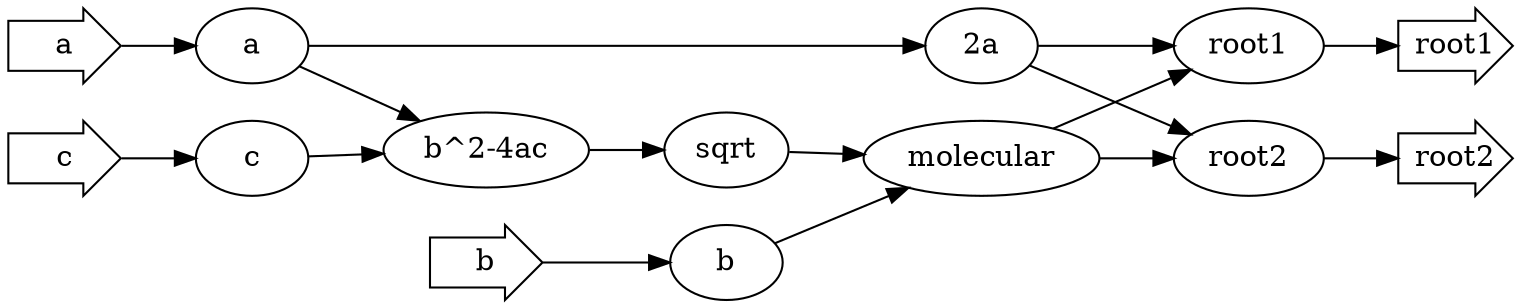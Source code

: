 digraph G {
 rankdir=LR;
 a[shape=rarrow];
 b[shape=rarrow];
 c[shape=rarrow];
 root1[shape=rarrow];
 root2[shape=rarrow];
 n_0[label="a"];
 n_1[label="b"];
 n_2[label="c"];
 n_3[label="2a"];
 n_4[label="b^2-4ac"];
 n_5[label="sqrt"];
 n_6[label="molecular"];
 n_7[label="root1"];
 n_8[label="root2"];
 n_0 -> n_3;
 n_0 -> n_4;
 n_1 -> n_6;
 n_2 -> n_4;
 n_3 -> n_7;
 n_3 -> n_8;
 n_4 -> n_5;
 n_5 -> n_6;
 n_6 -> n_7;
 n_6 -> n_8;
 a -> n_0;
 b -> n_1;
 c -> n_2;
 n_7 -> root1;
 n_8 -> root2;
}